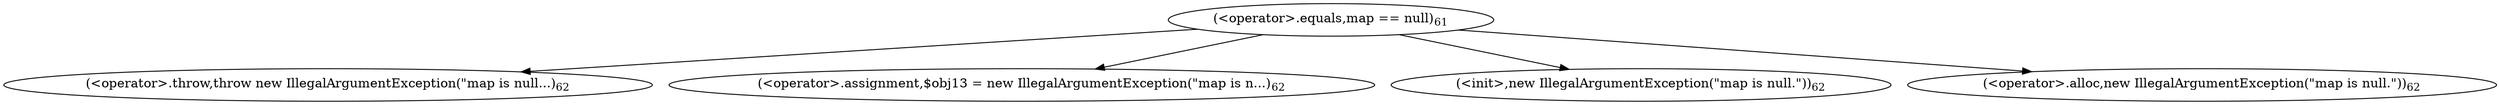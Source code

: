 digraph "&lt;init&gt;" {  
"218" [label = <(&lt;operator&gt;.equals,map == null)<SUB>61</SUB>> ]
"222" [label = <(&lt;operator&gt;.throw,throw new IllegalArgumentException(&quot;map is null...)<SUB>62</SUB>> ]
"225" [label = <(&lt;operator&gt;.assignment,$obj13 = new IllegalArgumentException(&quot;map is n...)<SUB>62</SUB>> ]
"228" [label = <(&lt;init&gt;,new IllegalArgumentException(&quot;map is null.&quot;))<SUB>62</SUB>> ]
"227" [label = <(&lt;operator&gt;.alloc,new IllegalArgumentException(&quot;map is null.&quot;))<SUB>62</SUB>> ]
  "218" -> "228" 
  "218" -> "225" 
  "218" -> "227" 
  "218" -> "222" 
}
